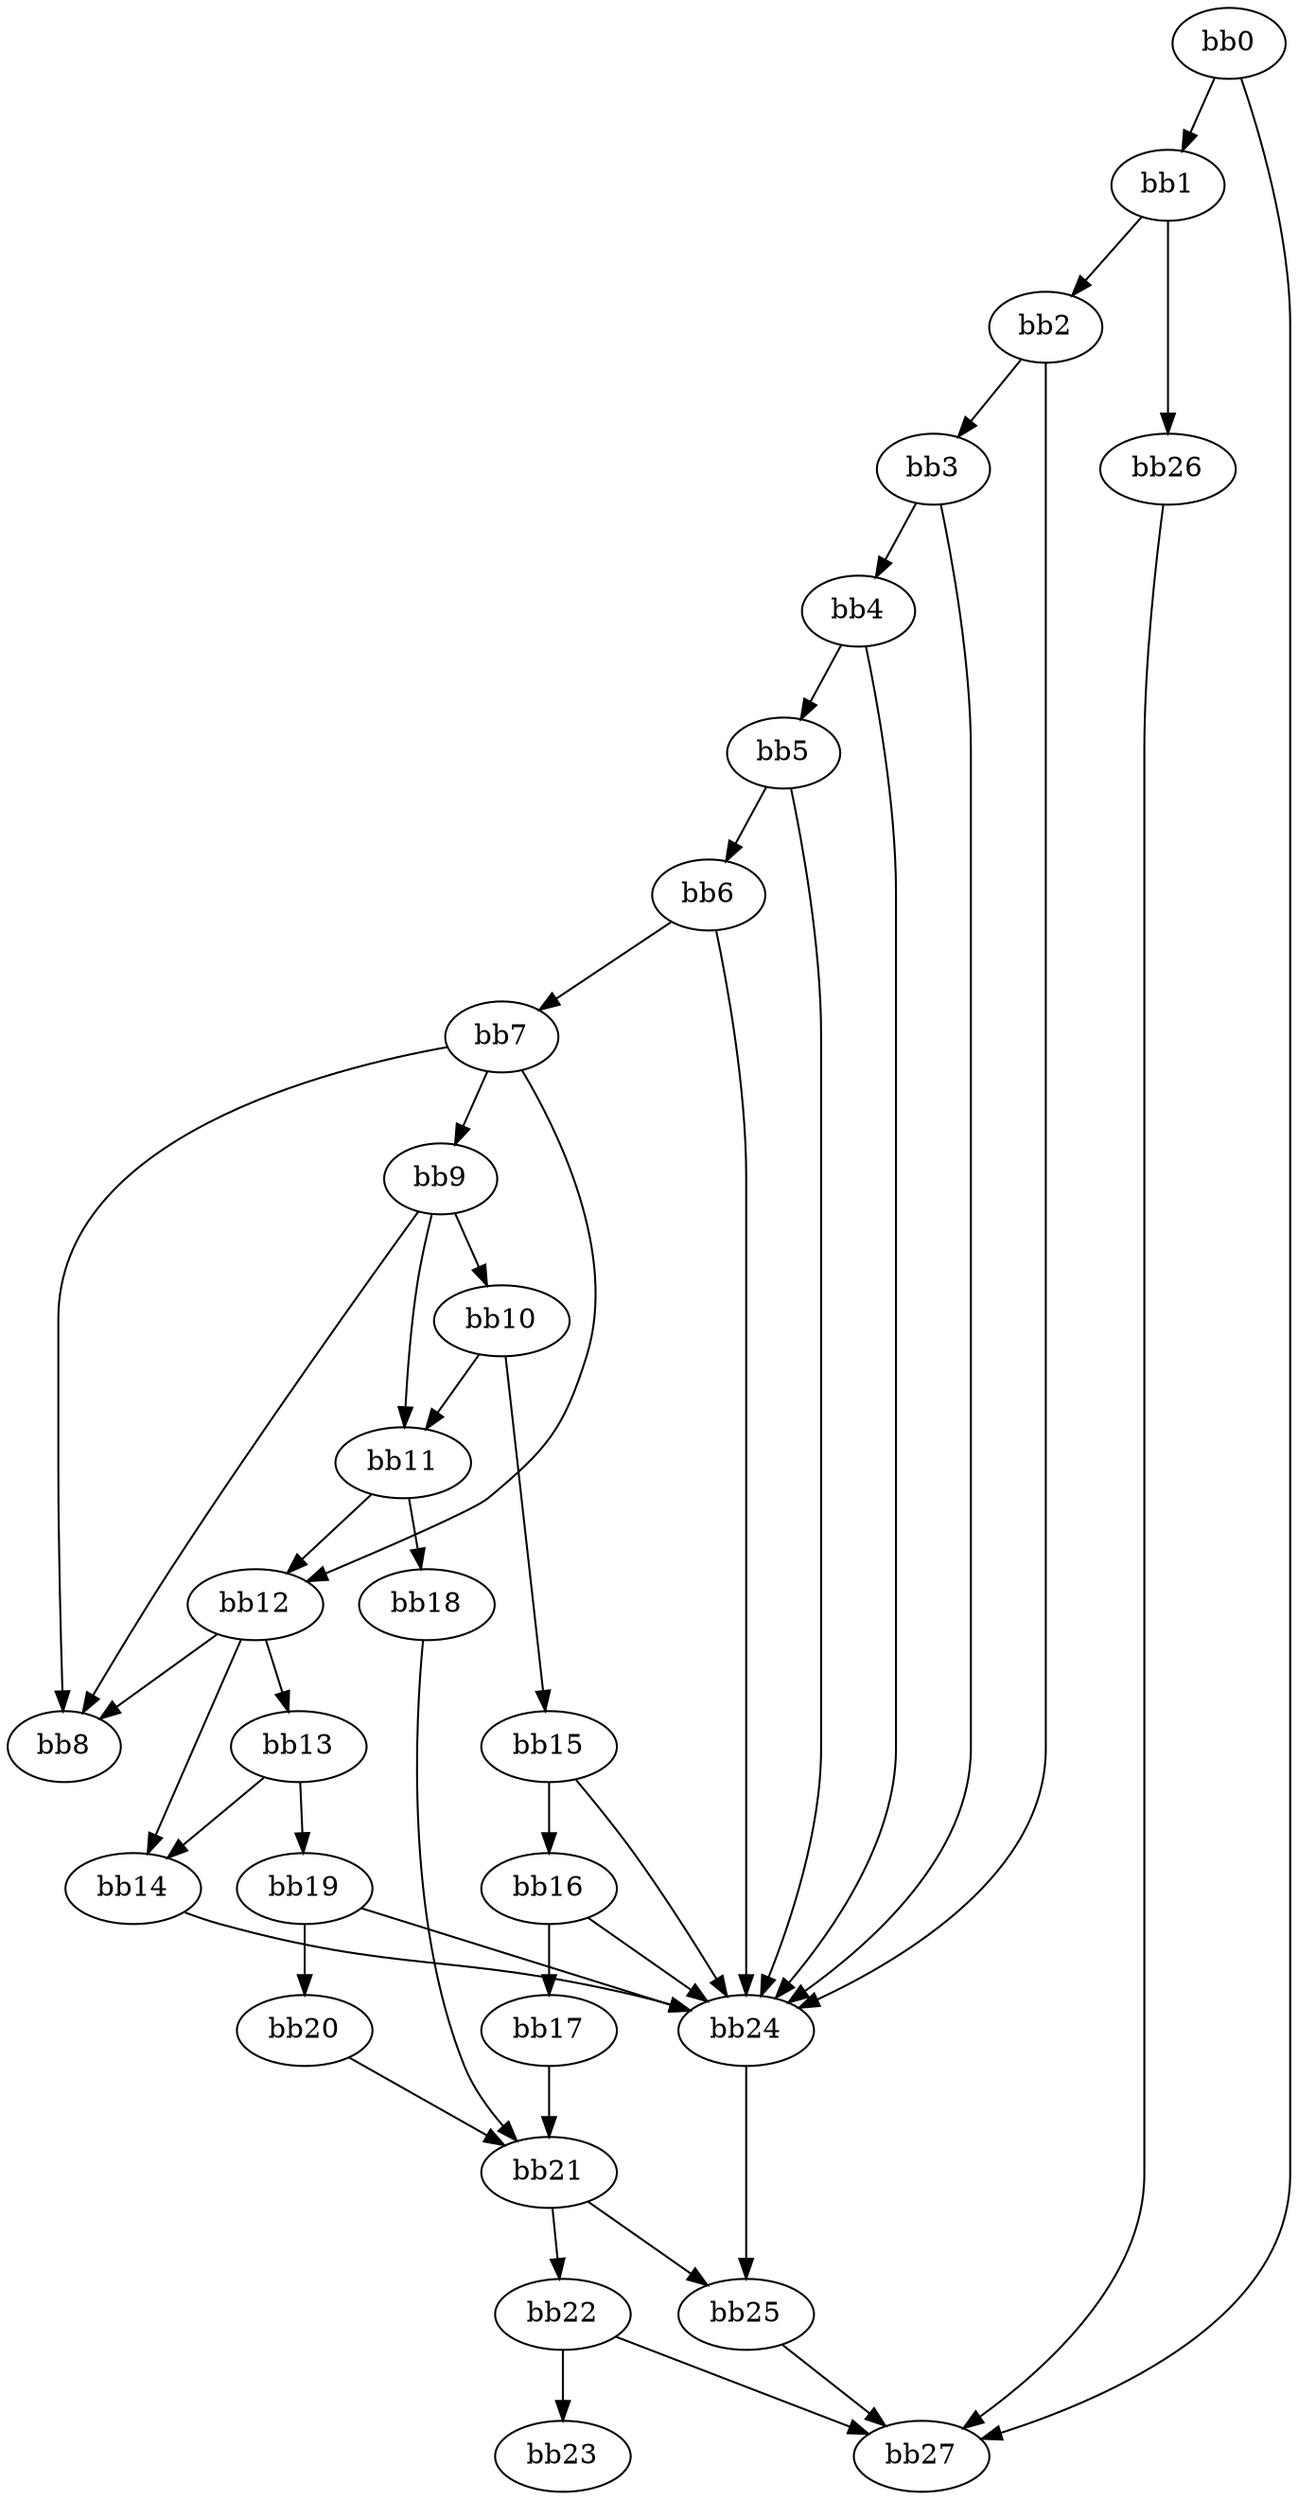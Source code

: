 digraph {
    0 [ label = "bb0\l" ]
    1 [ label = "bb1\l" ]
    2 [ label = "bb2\l" ]
    3 [ label = "bb3\l" ]
    4 [ label = "bb4\l" ]
    5 [ label = "bb5\l" ]
    6 [ label = "bb6\l" ]
    7 [ label = "bb7\l" ]
    8 [ label = "bb8\l" ]
    9 [ label = "bb9\l" ]
    10 [ label = "bb10\l" ]
    11 [ label = "bb11\l" ]
    12 [ label = "bb12\l" ]
    13 [ label = "bb13\l" ]
    14 [ label = "bb14\l" ]
    15 [ label = "bb15\l" ]
    16 [ label = "bb16\l" ]
    17 [ label = "bb17\l" ]
    18 [ label = "bb18\l" ]
    19 [ label = "bb19\l" ]
    20 [ label = "bb20\l" ]
    21 [ label = "bb21\l" ]
    22 [ label = "bb22\l" ]
    23 [ label = "bb23\l" ]
    24 [ label = "bb24\l" ]
    25 [ label = "bb25\l" ]
    26 [ label = "bb26\l" ]
    27 [ label = "bb27\l" ]
    0 -> 1 [ ]
    0 -> 27 [ ]
    1 -> 2 [ ]
    1 -> 26 [ ]
    2 -> 3 [ ]
    2 -> 24 [ ]
    3 -> 4 [ ]
    3 -> 24 [ ]
    4 -> 5 [ ]
    4 -> 24 [ ]
    5 -> 6 [ ]
    5 -> 24 [ ]
    6 -> 7 [ ]
    6 -> 24 [ ]
    7 -> 8 [ ]
    7 -> 9 [ ]
    7 -> 12 [ ]
    9 -> 8 [ ]
    9 -> 10 [ ]
    9 -> 11 [ ]
    10 -> 11 [ ]
    10 -> 15 [ ]
    11 -> 12 [ ]
    11 -> 18 [ ]
    12 -> 8 [ ]
    12 -> 13 [ ]
    12 -> 14 [ ]
    13 -> 14 [ ]
    13 -> 19 [ ]
    14 -> 24 [ ]
    15 -> 16 [ ]
    15 -> 24 [ ]
    16 -> 17 [ ]
    16 -> 24 [ ]
    17 -> 21 [ ]
    18 -> 21 [ ]
    19 -> 20 [ ]
    19 -> 24 [ ]
    20 -> 21 [ ]
    21 -> 22 [ ]
    21 -> 25 [ ]
    22 -> 23 [ ]
    22 -> 27 [ ]
    24 -> 25 [ ]
    25 -> 27 [ ]
    26 -> 27 [ ]
}

